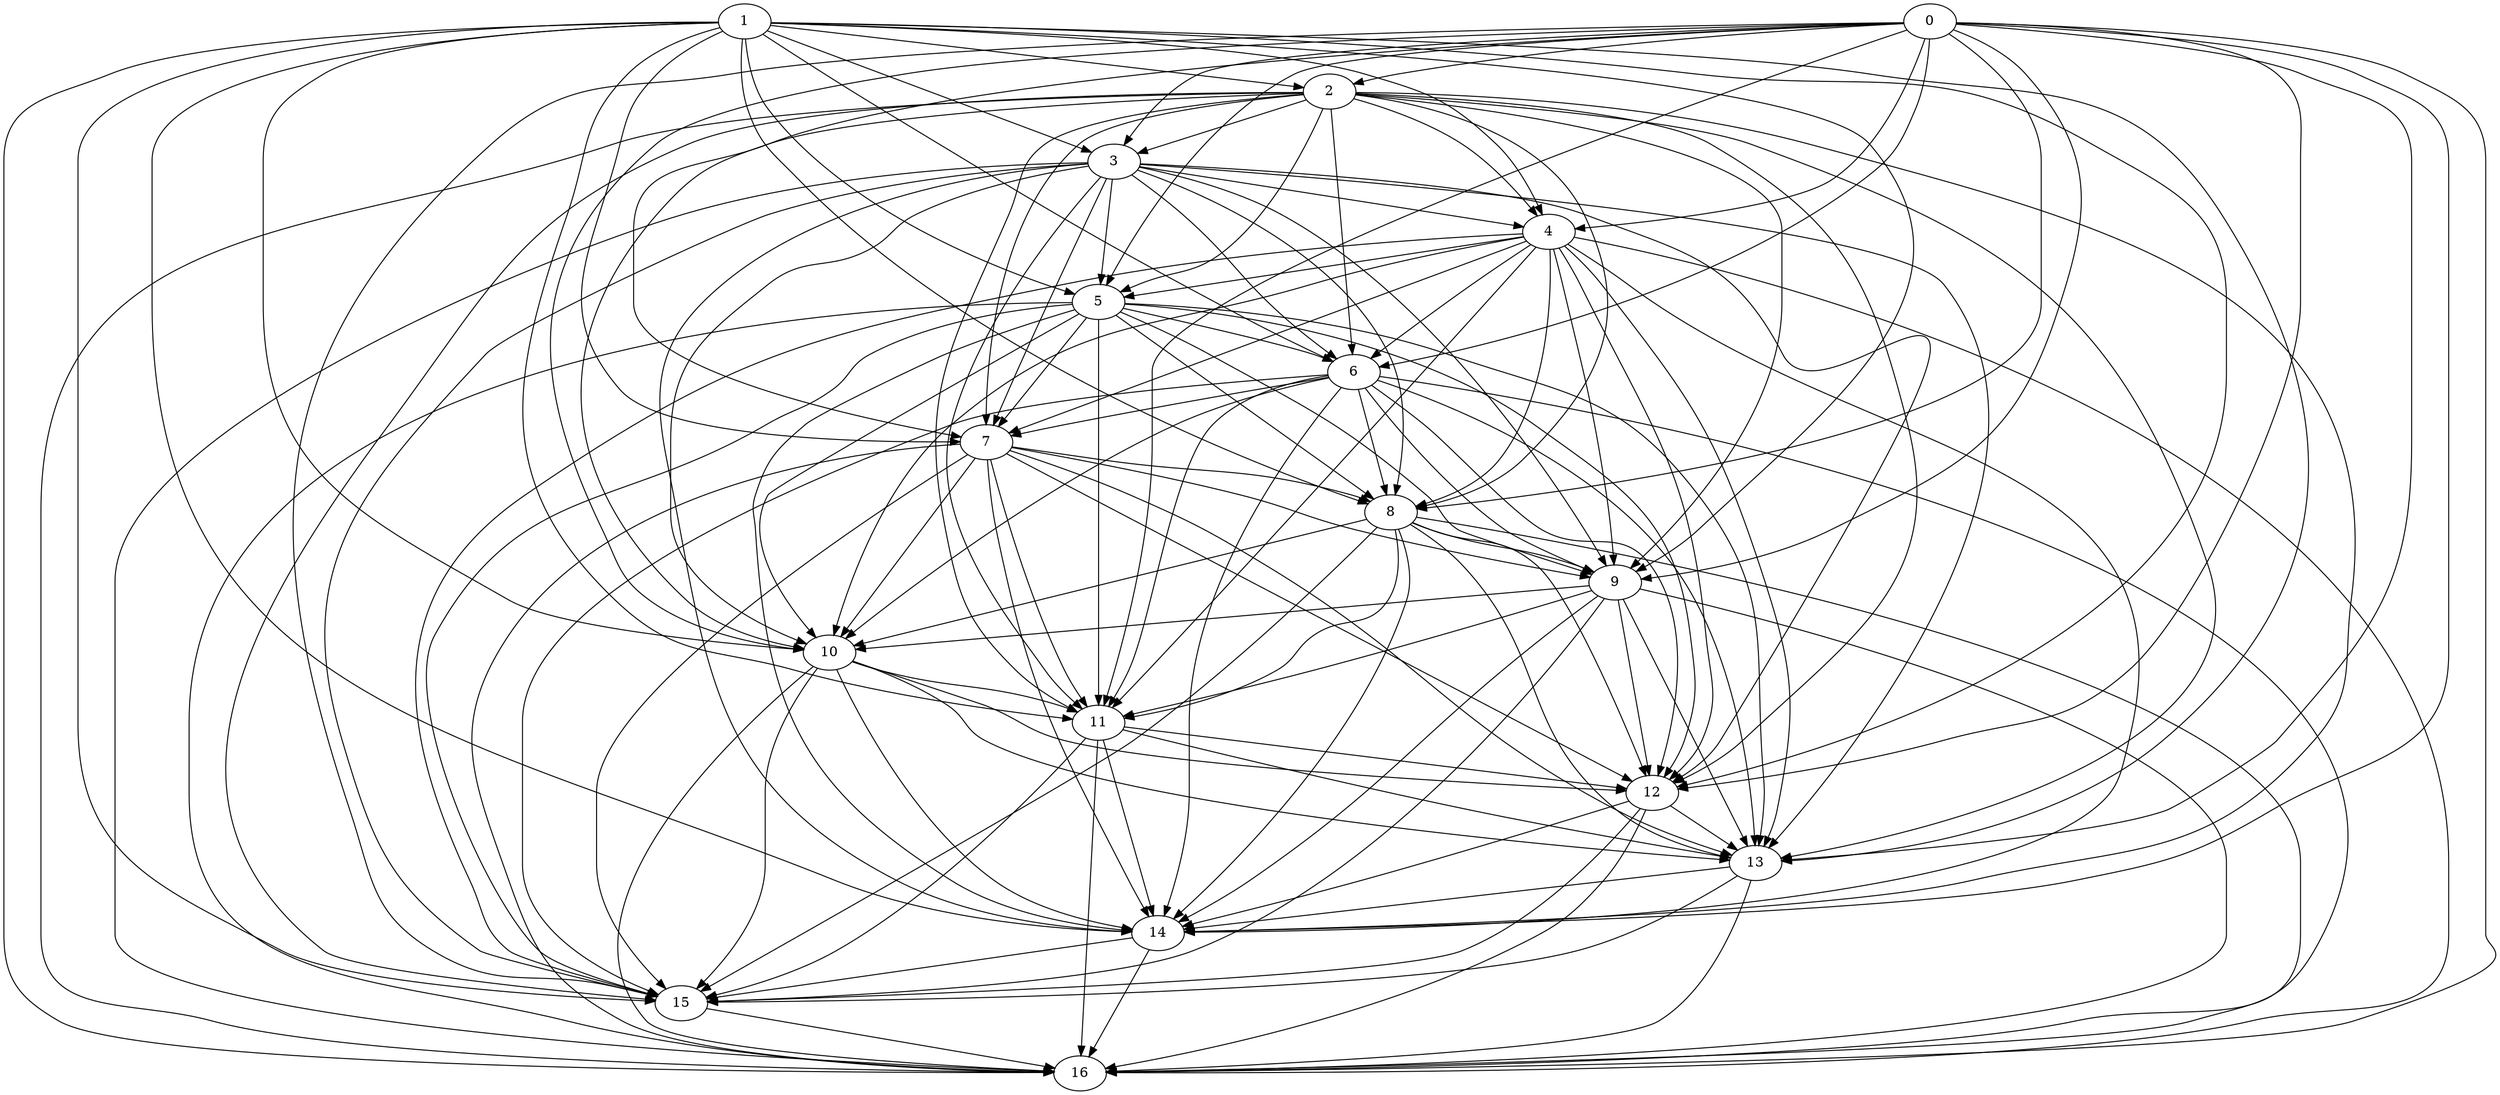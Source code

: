 digraph G {
0;
1;
2;
3;
4;
5;
6;
7;
8;
9;
10;
11;
12;
13;
14;
15;
16;
0->2 ;
0->3 ;
0->4 ;
0->5 ;
0->6 ;
0->7 ;
0->8 ;
0->9 ;
0->10 ;
0->11 ;
0->12 ;
0->13 ;
0->14 ;
0->15 ;
0->16 ;
1->2 ;
1->3 ;
1->4 ;
1->5 ;
1->6 ;
1->7 ;
1->8 ;
1->9 ;
1->10 ;
1->11 ;
1->12 ;
1->13 ;
1->14 ;
1->15 ;
1->16 ;
2->3 ;
2->4 ;
2->5 ;
2->6 ;
2->7 ;
2->8 ;
2->9 ;
2->10 ;
2->11 ;
2->12 ;
2->13 ;
2->14 ;
2->15 ;
2->16 ;
3->4 ;
3->5 ;
3->6 ;
3->7 ;
3->8 ;
3->9 ;
3->10 ;
3->11 ;
3->12 ;
3->13 ;
3->14 ;
3->15 ;
3->16 ;
4->5 ;
4->6 ;
4->7 ;
4->8 ;
4->9 ;
4->10 ;
4->11 ;
4->12 ;
4->13 ;
4->14 ;
4->15 ;
4->16 ;
5->6 ;
5->7 ;
5->8 ;
5->9 ;
5->10 ;
5->11 ;
5->12 ;
5->13 ;
5->14 ;
5->15 ;
5->16 ;
6->7 ;
6->8 ;
6->9 ;
6->10 ;
6->11 ;
6->12 ;
6->13 ;
6->14 ;
6->15 ;
6->16 ;
7->8 ;
7->9 ;
7->10 ;
7->11 ;
7->12 ;
7->13 ;
7->14 ;
7->15 ;
7->16 ;
8->9 ;
8->10 ;
8->11 ;
8->12 ;
8->13 ;
8->14 ;
8->15 ;
8->16 ;
9->10 ;
9->11 ;
9->12 ;
9->13 ;
9->14 ;
9->15 ;
9->16 ;
10->11 ;
10->12 ;
10->13 ;
10->14 ;
10->15 ;
10->16 ;
11->12 ;
11->13 ;
11->14 ;
11->15 ;
11->16 ;
12->13 ;
12->14 ;
12->15 ;
12->16 ;
13->14 ;
13->15 ;
13->16 ;
14->15 ;
14->16 ;
15->16 ;
}
